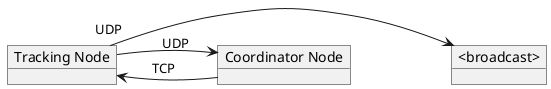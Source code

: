 @startuml protocol
skinparam nodesep 100
object "Tracking Node" as tracking
object "Coordinator Node" as coordinator
object "<broadcast>" as broadcast

tracking "UDP" -r-> broadcast
coordinator -l-> "        TCP" tracking
tracking -r-> "UDP      " coordinator
@enduml
